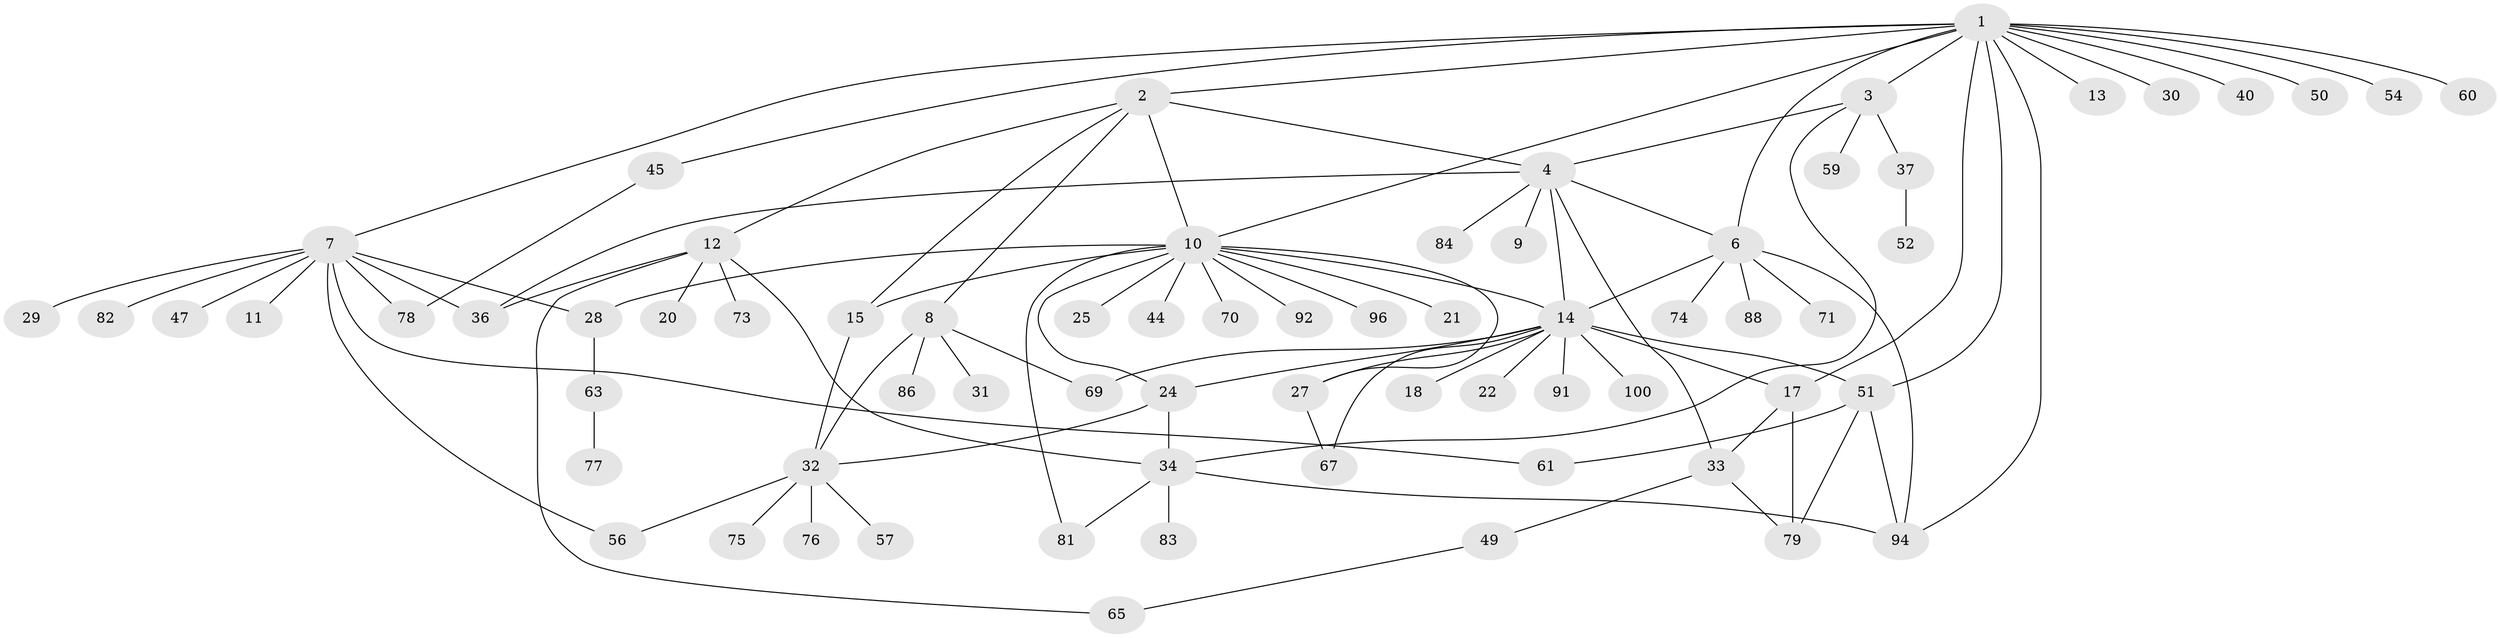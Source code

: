 // original degree distribution, {14: 0.02, 7: 0.02, 4: 0.11, 9: 0.01, 8: 0.01, 10: 0.01, 6: 0.01, 1: 0.45, 12: 0.01, 5: 0.02, 2: 0.25, 3: 0.08}
// Generated by graph-tools (version 1.1) at 2025/38/02/21/25 10:38:54]
// undirected, 69 vertices, 98 edges
graph export_dot {
graph [start="1"]
  node [color=gray90,style=filled];
  1 [super="+5"];
  2 [super="+23"];
  3 [super="+39"];
  4 [super="+16"];
  6 [super="+58"];
  7 [super="+19"];
  8 [super="+46"];
  9;
  10 [super="+64"];
  11;
  12 [super="+26"];
  13 [super="+72"];
  14 [super="+38"];
  15 [super="+66"];
  17 [super="+68"];
  18;
  20;
  21;
  22;
  24;
  25;
  27 [super="+98"];
  28 [super="+62"];
  29;
  30 [super="+43"];
  31 [super="+80"];
  32 [super="+48"];
  33 [super="+35"];
  34 [super="+53"];
  36 [super="+41"];
  37;
  40 [super="+42"];
  44;
  45;
  47;
  49 [super="+93"];
  50;
  51 [super="+55"];
  52;
  54 [super="+89"];
  56;
  57;
  59;
  60;
  61;
  63 [super="+87"];
  65;
  67;
  69;
  70;
  71;
  73 [super="+90"];
  74;
  75;
  76;
  77;
  78;
  79 [super="+85"];
  81;
  82;
  83;
  84;
  86 [super="+97"];
  88 [super="+95"];
  91;
  92;
  94 [super="+99"];
  96;
  100;
  1 -- 2;
  1 -- 3 [weight=2];
  1 -- 6;
  1 -- 7;
  1 -- 30;
  1 -- 40;
  1 -- 50;
  1 -- 51;
  1 -- 54;
  1 -- 60;
  1 -- 94;
  1 -- 10;
  1 -- 13;
  1 -- 45;
  1 -- 17;
  2 -- 4;
  2 -- 8;
  2 -- 10;
  2 -- 12;
  2 -- 15;
  3 -- 4;
  3 -- 37;
  3 -- 34;
  3 -- 59;
  4 -- 6;
  4 -- 9;
  4 -- 14;
  4 -- 36;
  4 -- 84;
  4 -- 33;
  6 -- 14;
  6 -- 71;
  6 -- 74;
  6 -- 88;
  6 -- 94;
  7 -- 11;
  7 -- 29;
  7 -- 36;
  7 -- 47;
  7 -- 56;
  7 -- 61;
  7 -- 78;
  7 -- 82;
  7 -- 28;
  8 -- 31;
  8 -- 69;
  8 -- 86;
  8 -- 32;
  10 -- 14;
  10 -- 21;
  10 -- 24;
  10 -- 25;
  10 -- 27;
  10 -- 44;
  10 -- 81;
  10 -- 92;
  10 -- 96;
  10 -- 70;
  10 -- 15;
  10 -- 28;
  12 -- 20;
  12 -- 65;
  12 -- 73;
  12 -- 36;
  12 -- 34;
  14 -- 17;
  14 -- 18;
  14 -- 22;
  14 -- 24;
  14 -- 27;
  14 -- 67;
  14 -- 69;
  14 -- 91;
  14 -- 100;
  14 -- 51;
  15 -- 32;
  17 -- 33;
  17 -- 79;
  24 -- 32;
  24 -- 34;
  27 -- 67;
  28 -- 63;
  32 -- 56;
  32 -- 57;
  32 -- 75;
  32 -- 76;
  33 -- 49;
  33 -- 79;
  34 -- 81;
  34 -- 83;
  34 -- 94;
  37 -- 52;
  45 -- 78;
  49 -- 65;
  51 -- 61;
  51 -- 79;
  51 -- 94;
  63 -- 77;
}
